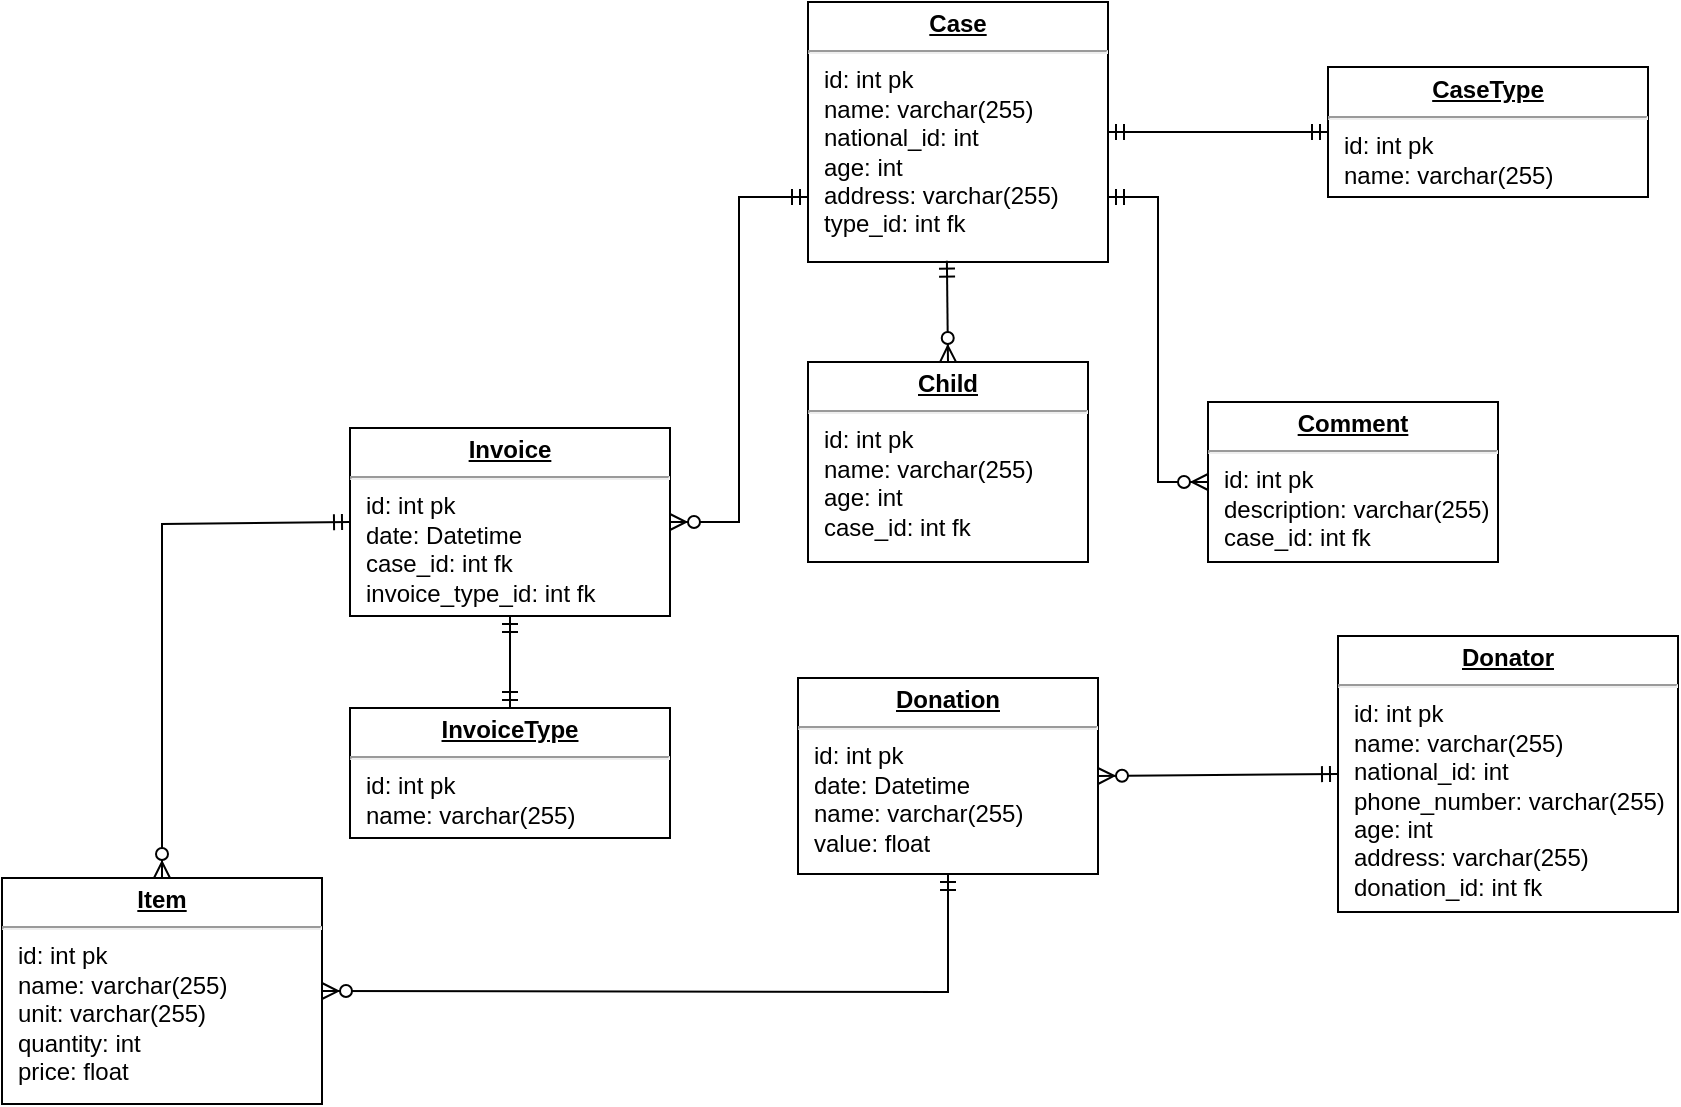 <mxfile>
    <diagram name="Page-1" id="a7904f86-f2b4-8e86-fa97-74104820619b">
        <mxGraphModel dx="287" dy="459" grid="0" gridSize="10" guides="1" tooltips="1" connect="1" arrows="1" fold="1" page="1" pageScale="1" pageWidth="1100" pageHeight="850" background="none" math="0" shadow="0">
            <root>
                <mxCell id="0"/>
                <mxCell id="1" parent="0"/>
                <mxCell id="KxadMB26XgNLB9hYf9AW-2" value="&lt;p style=&quot;margin: 0px ; margin-top: 4px ; text-align: center ; text-decoration: underline&quot;&gt;&lt;b&gt;Case&lt;/b&gt;&lt;/p&gt;&lt;hr&gt;&lt;p style=&quot;margin: 0px ; margin-left: 8px&quot;&gt;id: int pk&lt;/p&gt;&lt;p style=&quot;margin: 0px ; margin-left: 8px&quot;&gt;name: varchar(255)&lt;/p&gt;&lt;p style=&quot;margin: 0px ; margin-left: 8px&quot;&gt;national_id: int&lt;/p&gt;&lt;p style=&quot;margin: 0px ; margin-left: 8px&quot;&gt;age: int&lt;/p&gt;&lt;p style=&quot;margin: 0px ; margin-left: 8px&quot;&gt;address: varchar(255)&lt;/p&gt;&lt;p style=&quot;margin: 0px ; margin-left: 8px&quot;&gt;type_id: int fk&lt;/p&gt;" style="verticalAlign=top;align=left;overflow=fill;fontSize=12;fontFamily=Helvetica;html=1;rounded=0;shadow=0;comic=0;labelBackgroundColor=none;strokeWidth=1" parent="1" vertex="1">
                    <mxGeometry x="475" y="160" width="150" height="130" as="geometry"/>
                </mxCell>
                <mxCell id="KxadMB26XgNLB9hYf9AW-3" value="&lt;p style=&quot;margin: 0px ; margin-top: 4px ; text-align: center ; text-decoration: underline&quot;&gt;&lt;b&gt;Child&lt;/b&gt;&lt;/p&gt;&lt;hr&gt;&lt;p style=&quot;margin: 0px ; margin-left: 8px&quot;&gt;id: int pk&lt;/p&gt;&lt;p style=&quot;margin: 0px ; margin-left: 8px&quot;&gt;name: varchar(255)&lt;/p&gt;&lt;p style=&quot;margin: 0px ; margin-left: 8px&quot;&gt;age: int&lt;/p&gt;&lt;p style=&quot;margin: 0px ; margin-left: 8px&quot;&gt;case_id: int fk&lt;/p&gt;" style="verticalAlign=top;align=left;overflow=fill;fontSize=12;fontFamily=Helvetica;html=1;rounded=0;shadow=0;comic=0;labelBackgroundColor=none;strokeWidth=1" parent="1" vertex="1">
                    <mxGeometry x="475" y="340" width="140" height="100" as="geometry"/>
                </mxCell>
                <mxCell id="KxadMB26XgNLB9hYf9AW-4" value="&lt;p style=&quot;margin: 0px ; margin-top: 4px ; text-align: center ; text-decoration: underline&quot;&gt;&lt;b&gt;Comment&lt;/b&gt;&lt;/p&gt;&lt;hr&gt;&lt;p style=&quot;margin: 0px ; margin-left: 8px&quot;&gt;id: int pk&lt;/p&gt;&lt;p style=&quot;margin: 0px ; margin-left: 8px&quot;&gt;description: varchar(255)&lt;/p&gt;&lt;p style=&quot;margin: 0px ; margin-left: 8px&quot;&gt;case_id: int fk&lt;/p&gt;" style="verticalAlign=top;align=left;overflow=fill;fontSize=12;fontFamily=Helvetica;html=1;rounded=0;shadow=0;comic=0;labelBackgroundColor=none;strokeWidth=1" parent="1" vertex="1">
                    <mxGeometry x="675" y="360" width="145" height="80" as="geometry"/>
                </mxCell>
                <mxCell id="KxadMB26XgNLB9hYf9AW-5" value="&lt;p style=&quot;margin: 0px ; margin-top: 4px ; text-align: center ; text-decoration: underline&quot;&gt;&lt;b&gt;CaseType&lt;/b&gt;&lt;/p&gt;&lt;hr&gt;&lt;p style=&quot;margin: 0px ; margin-left: 8px&quot;&gt;id: int pk&lt;/p&gt;&lt;p style=&quot;margin: 0px ; margin-left: 8px&quot;&gt;name: varchar(255)&lt;/p&gt;" style="verticalAlign=top;align=left;overflow=fill;fontSize=12;fontFamily=Helvetica;html=1;rounded=0;shadow=0;comic=0;labelBackgroundColor=none;strokeWidth=1" parent="1" vertex="1">
                    <mxGeometry x="735" y="192.5" width="160" height="65" as="geometry"/>
                </mxCell>
                <mxCell id="KxadMB26XgNLB9hYf9AW-9" value="" style="fontSize=12;html=1;endArrow=ERmandOne;startArrow=ERmandOne;rounded=0;entryX=1;entryY=0.5;entryDx=0;entryDy=0;exitX=0;exitY=0.5;exitDx=0;exitDy=0;" parent="1" source="KxadMB26XgNLB9hYf9AW-5" target="KxadMB26XgNLB9hYf9AW-2" edge="1">
                    <mxGeometry width="100" height="100" relative="1" as="geometry">
                        <mxPoint x="445" y="440" as="sourcePoint"/>
                        <mxPoint x="545" y="340" as="targetPoint"/>
                    </mxGeometry>
                </mxCell>
                <mxCell id="KxadMB26XgNLB9hYf9AW-11" value="" style="fontSize=12;html=1;endArrow=ERzeroToMany;startArrow=ERmandOne;rounded=0;exitX=0.463;exitY=0.995;exitDx=0;exitDy=0;entryX=0.5;entryY=0;entryDx=0;entryDy=0;exitPerimeter=0;" parent="1" source="KxadMB26XgNLB9hYf9AW-2" target="KxadMB26XgNLB9hYf9AW-3" edge="1">
                    <mxGeometry width="100" height="100" relative="1" as="geometry">
                        <mxPoint x="655" y="570" as="sourcePoint"/>
                        <mxPoint x="755" y="470" as="targetPoint"/>
                    </mxGeometry>
                </mxCell>
                <mxCell id="KxadMB26XgNLB9hYf9AW-12" value="" style="fontSize=12;html=1;endArrow=ERzeroToMany;startArrow=ERmandOne;rounded=0;exitX=1;exitY=0.75;exitDx=0;exitDy=0;entryX=0;entryY=0.5;entryDx=0;entryDy=0;edgeStyle=orthogonalEdgeStyle;" parent="1" source="KxadMB26XgNLB9hYf9AW-2" target="KxadMB26XgNLB9hYf9AW-4" edge="1">
                    <mxGeometry width="100" height="100" relative="1" as="geometry">
                        <mxPoint x="675" y="257.5" as="sourcePoint"/>
                        <mxPoint x="676" y="308.5" as="targetPoint"/>
                    </mxGeometry>
                </mxCell>
                <mxCell id="KxadMB26XgNLB9hYf9AW-28" value="&lt;p style=&quot;margin: 0px ; margin-top: 4px ; text-align: center ; text-decoration: underline&quot;&gt;&lt;b&gt;Invoice&lt;/b&gt;&lt;/p&gt;&lt;hr&gt;&lt;p style=&quot;margin: 0px ; margin-left: 8px&quot;&gt;id: int pk&lt;/p&gt;&lt;p style=&quot;margin: 0px ; margin-left: 8px&quot;&gt;date: Datetime&lt;/p&gt;&lt;p style=&quot;margin: 0px ; margin-left: 8px&quot;&gt;case_id: int fk&lt;/p&gt;&lt;p style=&quot;margin: 0px ; margin-left: 8px&quot;&gt;invoice_type_id: int fk&lt;/p&gt;&lt;p style=&quot;margin: 0px ; margin-left: 8px&quot;&gt;&lt;br&gt;&lt;/p&gt;" style="verticalAlign=top;align=left;overflow=fill;fontSize=12;fontFamily=Helvetica;html=1;rounded=0;shadow=0;comic=0;labelBackgroundColor=none;strokeWidth=1" parent="1" vertex="1">
                    <mxGeometry x="246" y="373" width="160" height="94" as="geometry"/>
                </mxCell>
                <mxCell id="KxadMB26XgNLB9hYf9AW-31" value="" style="fontSize=12;html=1;endArrow=ERzeroToMany;startArrow=ERmandOne;rounded=0;exitX=0;exitY=0.75;exitDx=0;exitDy=0;entryX=1;entryY=0.5;entryDx=0;entryDy=0;edgeStyle=orthogonalEdgeStyle;" parent="1" source="KxadMB26XgNLB9hYf9AW-2" target="KxadMB26XgNLB9hYf9AW-28" edge="1">
                    <mxGeometry width="100" height="100" relative="1" as="geometry">
                        <mxPoint x="375" y="364" as="sourcePoint"/>
                        <mxPoint x="415" y="486" as="targetPoint"/>
                    </mxGeometry>
                </mxCell>
                <mxCell id="KxadMB26XgNLB9hYf9AW-32" value="&lt;p style=&quot;margin: 0px ; margin-top: 4px ; text-align: center ; text-decoration: underline&quot;&gt;&lt;b&gt;Donation&lt;/b&gt;&lt;/p&gt;&lt;hr&gt;&lt;p style=&quot;margin: 0px ; margin-left: 8px&quot;&gt;id: int pk&lt;/p&gt;&lt;p style=&quot;margin: 0px ; margin-left: 8px&quot;&gt;date: Datetime&lt;/p&gt;&lt;p style=&quot;margin: 0px ; margin-left: 8px&quot;&gt;name: varchar(255)&lt;/p&gt;&lt;p style=&quot;margin: 0px ; margin-left: 8px&quot;&gt;&lt;span style=&quot;background-color: initial;&quot;&gt;value: float&lt;/span&gt;&lt;br&gt;&lt;/p&gt;" style="verticalAlign=top;align=left;overflow=fill;fontSize=12;fontFamily=Helvetica;html=1;rounded=0;shadow=0;comic=0;labelBackgroundColor=none;strokeWidth=1;direction=west;" parent="1" vertex="1">
                    <mxGeometry x="470" y="498" width="150" height="98" as="geometry"/>
                </mxCell>
                <mxCell id="KxadMB26XgNLB9hYf9AW-33" value="&lt;p style=&quot;margin: 0px ; margin-top: 4px ; text-align: center ; text-decoration: underline&quot;&gt;&lt;b&gt;InvoiceType&lt;/b&gt;&lt;/p&gt;&lt;hr&gt;&lt;p style=&quot;margin: 0px ; margin-left: 8px&quot;&gt;id: int pk&lt;/p&gt;&lt;p style=&quot;margin: 0px ; margin-left: 8px&quot;&gt;name: varchar(255)&lt;/p&gt;" style="verticalAlign=top;align=left;overflow=fill;fontSize=12;fontFamily=Helvetica;html=1;rounded=0;shadow=0;comic=0;labelBackgroundColor=none;strokeWidth=1" parent="1" vertex="1">
                    <mxGeometry x="246" y="513" width="160" height="65" as="geometry"/>
                </mxCell>
                <mxCell id="KxadMB26XgNLB9hYf9AW-37" value="" style="fontSize=12;html=1;endArrow=ERmandOne;startArrow=ERmandOne;rounded=0;exitX=0.5;exitY=0;exitDx=0;exitDy=0;entryX=0.5;entryY=1;entryDx=0;entryDy=0;" parent="1" source="KxadMB26XgNLB9hYf9AW-33" target="KxadMB26XgNLB9hYf9AW-28" edge="1">
                    <mxGeometry width="100" height="100" relative="1" as="geometry">
                        <mxPoint x="380" y="510" as="sourcePoint"/>
                        <mxPoint x="275" y="510" as="targetPoint"/>
                    </mxGeometry>
                </mxCell>
                <mxCell id="KxadMB26XgNLB9hYf9AW-38" value="&lt;p style=&quot;margin: 0px ; margin-top: 4px ; text-align: center ; text-decoration: underline&quot;&gt;&lt;b&gt;Donator&lt;/b&gt;&lt;/p&gt;&lt;hr&gt;&lt;p style=&quot;margin: 0px ; margin-left: 8px&quot;&gt;id: int pk&lt;/p&gt;&lt;p style=&quot;margin: 0px ; margin-left: 8px&quot;&gt;name: varchar(255)&lt;/p&gt;&lt;p style=&quot;margin: 0px ; margin-left: 8px&quot;&gt;national_id: int&lt;/p&gt;&lt;p style=&quot;margin: 0px ; margin-left: 8px&quot;&gt;phone_number: varchar(255)&lt;/p&gt;&lt;p style=&quot;margin: 0px ; margin-left: 8px&quot;&gt;age: int&lt;/p&gt;&lt;p style=&quot;margin: 0px ; margin-left: 8px&quot;&gt;address: varchar(255)&lt;/p&gt;&lt;p style=&quot;margin: 0px ; margin-left: 8px&quot;&gt;donation_id: int fk&lt;/p&gt;" style="verticalAlign=top;align=left;overflow=fill;fontSize=12;fontFamily=Helvetica;html=1;rounded=0;shadow=0;comic=0;labelBackgroundColor=none;strokeWidth=1" parent="1" vertex="1">
                    <mxGeometry x="740" y="477" width="170" height="138" as="geometry"/>
                </mxCell>
                <mxCell id="KxadMB26XgNLB9hYf9AW-39" value="" style="fontSize=12;html=1;endArrow=ERzeroToMany;startArrow=ERmandOne;rounded=0;exitX=0;exitY=0.5;exitDx=0;exitDy=0;entryX=0;entryY=0.5;entryDx=0;entryDy=0;" parent="1" source="KxadMB26XgNLB9hYf9AW-38" target="KxadMB26XgNLB9hYf9AW-32" edge="1">
                    <mxGeometry width="100" height="100" relative="1" as="geometry">
                        <mxPoint x="620" y="740" as="sourcePoint"/>
                        <mxPoint x="720" y="640" as="targetPoint"/>
                    </mxGeometry>
                </mxCell>
                <mxCell id="3" value="&lt;p style=&quot;margin: 0px ; margin-top: 4px ; text-align: center ; text-decoration: underline&quot;&gt;&lt;b&gt;Item&lt;/b&gt;&lt;/p&gt;&lt;hr&gt;&lt;p style=&quot;margin: 0px ; margin-left: 8px&quot;&gt;id: int pk&lt;/p&gt;&lt;p style=&quot;margin: 0px ; margin-left: 8px&quot;&gt;name: varchar(255)&lt;/p&gt;&lt;p style=&quot;margin: 0px ; margin-left: 8px&quot;&gt;unit: varchar(255)&lt;/p&gt;&lt;p style=&quot;margin: 0px ; margin-left: 8px&quot;&gt;quantity: int&lt;/p&gt;&lt;p style=&quot;margin: 0px ; margin-left: 8px&quot;&gt;price: float&lt;/p&gt;" style="verticalAlign=top;align=left;overflow=fill;fontSize=12;fontFamily=Helvetica;html=1;rounded=0;shadow=0;comic=0;labelBackgroundColor=none;strokeWidth=1" parent="1" vertex="1">
                    <mxGeometry x="72" y="598" width="160" height="113" as="geometry"/>
                </mxCell>
                <mxCell id="4" value="" style="fontSize=12;html=1;endArrow=ERzeroToMany;startArrow=ERmandOne;rounded=0;entryX=1;entryY=0.5;entryDx=0;entryDy=0;exitX=0.5;exitY=0;exitDx=0;exitDy=0;" parent="1" source="KxadMB26XgNLB9hYf9AW-32" target="3" edge="1">
                    <mxGeometry width="100" height="100" relative="1" as="geometry">
                        <mxPoint x="576" y="636" as="sourcePoint"/>
                        <mxPoint x="316" y="652" as="targetPoint"/>
                        <Array as="points">
                            <mxPoint x="545" y="655"/>
                        </Array>
                    </mxGeometry>
                </mxCell>
                <mxCell id="5" value="" style="fontSize=12;html=1;endArrow=ERzeroToMany;startArrow=ERmandOne;rounded=0;exitX=0;exitY=0.5;exitDx=0;exitDy=0;entryX=0.5;entryY=0;entryDx=0;entryDy=0;" parent="1" source="KxadMB26XgNLB9hYf9AW-28" target="3" edge="1">
                    <mxGeometry width="100" height="100" relative="1" as="geometry">
                        <mxPoint x="395" y="431" as="sourcePoint"/>
                        <mxPoint x="89" y="488.225" as="targetPoint"/>
                        <Array as="points">
                            <mxPoint x="152" y="421"/>
                        </Array>
                    </mxGeometry>
                </mxCell>
            </root>
        </mxGraphModel>
    </diagram>
    <diagram id="96pVhxPcn2lQD45YRPts" name="Page-2">
        <mxGraphModel dx="872" dy="528" grid="1" gridSize="10" guides="1" tooltips="1" connect="1" arrows="1" fold="1" page="1" pageScale="1" pageWidth="850" pageHeight="1100" math="0" shadow="0">
            <root>
                <mxCell id="0"/>
                <mxCell id="1" parent="0"/>
            </root>
        </mxGraphModel>
    </diagram>
</mxfile>